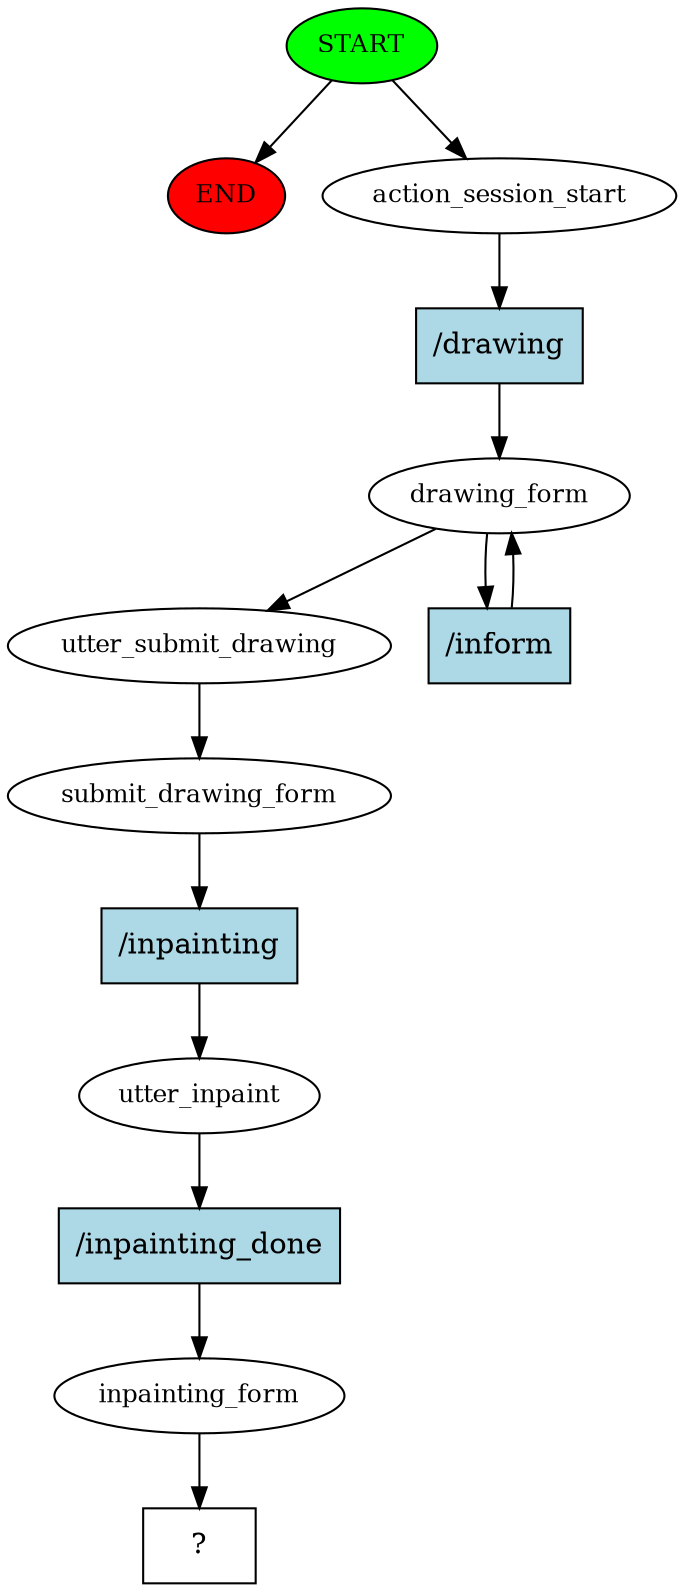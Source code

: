 digraph  {
0 [class="start active", fillcolor=green, fontsize=12, label=START, style=filled];
"-1" [class=end, fillcolor=red, fontsize=12, label=END, style=filled];
1 [class=active, fontsize=12, label=action_session_start];
2 [class=active, fontsize=12, label=drawing_form];
5 [class=active, fontsize=12, label=utter_submit_drawing];
6 [class=active, fontsize=12, label=submit_drawing_form];
7 [class=active, fontsize=12, label=utter_inpaint];
8 [class=active, fontsize=12, label=inpainting_form];
9 [class="intent dashed active", label="  ?  ", shape=rect];
10 [class="intent active", fillcolor=lightblue, label="/drawing", shape=rect, style=filled];
11 [class="intent active", fillcolor=lightblue, label="/inform", shape=rect, style=filled];
12 [class="intent active", fillcolor=lightblue, label="/inpainting", shape=rect, style=filled];
13 [class="intent active", fillcolor=lightblue, label="/inpainting_done", shape=rect, style=filled];
0 -> "-1"  [class="", key=NONE, label=""];
0 -> 1  [class=active, key=NONE, label=""];
1 -> 10  [class=active, key=0];
2 -> 5  [class=active, key=NONE, label=""];
2 -> 11  [class=active, key=0];
5 -> 6  [class=active, key=NONE, label=""];
6 -> 12  [class=active, key=0];
7 -> 13  [class=active, key=0];
8 -> 9  [class=active, key=NONE, label=""];
10 -> 2  [class=active, key=0];
11 -> 2  [class=active, key=0];
12 -> 7  [class=active, key=0];
13 -> 8  [class=active, key=0];
}
